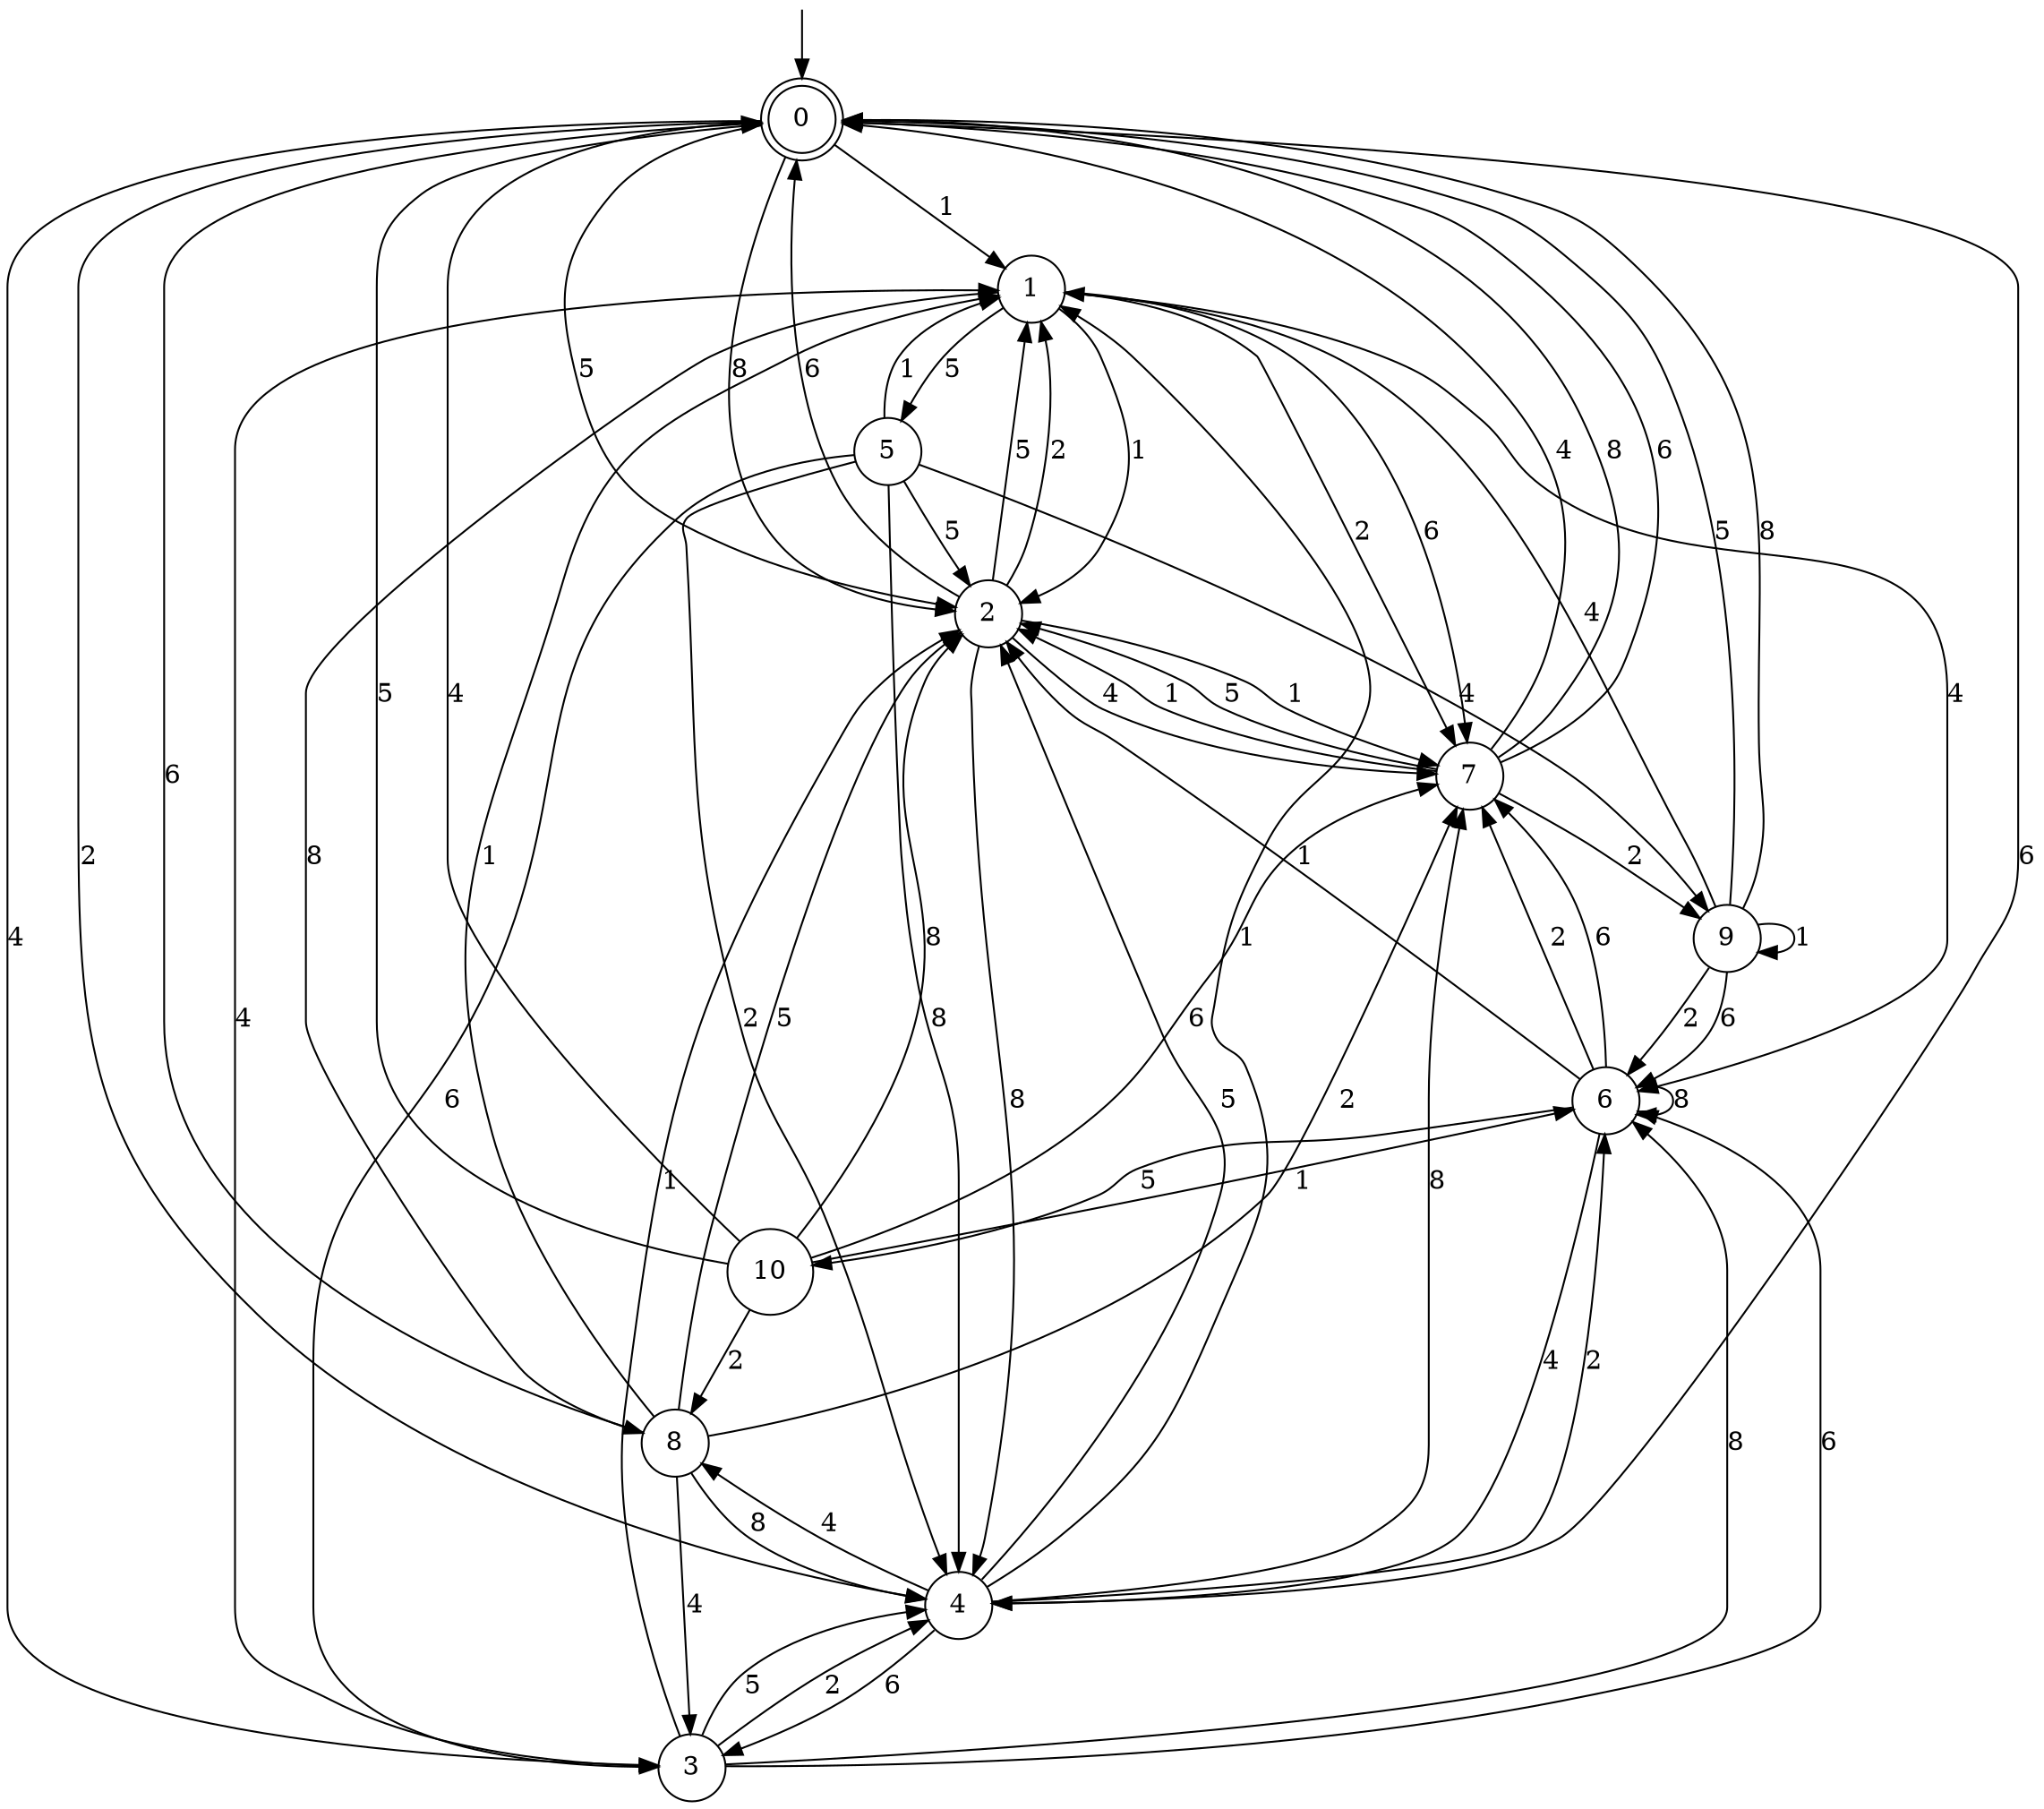 digraph g {

	s0 [shape="doublecircle" label="0"];
	s1 [shape="circle" label="1"];
	s2 [shape="circle" label="2"];
	s3 [shape="circle" label="3"];
	s4 [shape="circle" label="4"];
	s5 [shape="circle" label="5"];
	s6 [shape="circle" label="6"];
	s7 [shape="circle" label="7"];
	s8 [shape="circle" label="8"];
	s9 [shape="circle" label="9"];
	s10 [shape="circle" label="10"];
	s0 -> s1 [label="1"];
	s0 -> s2 [label="5"];
	s0 -> s3 [label="4"];
	s0 -> s4 [label="2"];
	s0 -> s2 [label="8"];
	s0 -> s4 [label="6"];
	s1 -> s2 [label="1"];
	s1 -> s5 [label="5"];
	s1 -> s6 [label="4"];
	s1 -> s7 [label="2"];
	s1 -> s8 [label="8"];
	s1 -> s7 [label="6"];
	s2 -> s7 [label="1"];
	s2 -> s1 [label="5"];
	s2 -> s7 [label="4"];
	s2 -> s1 [label="2"];
	s2 -> s4 [label="8"];
	s2 -> s0 [label="6"];
	s3 -> s2 [label="1"];
	s3 -> s4 [label="5"];
	s3 -> s1 [label="4"];
	s3 -> s4 [label="2"];
	s3 -> s6 [label="8"];
	s3 -> s6 [label="6"];
	s4 -> s1 [label="1"];
	s4 -> s2 [label="5"];
	s4 -> s8 [label="4"];
	s4 -> s6 [label="2"];
	s4 -> s7 [label="8"];
	s4 -> s3 [label="6"];
	s5 -> s1 [label="1"];
	s5 -> s2 [label="5"];
	s5 -> s9 [label="4"];
	s5 -> s4 [label="2"];
	s5 -> s4 [label="8"];
	s5 -> s3 [label="6"];
	s6 -> s2 [label="1"];
	s6 -> s10 [label="5"];
	s6 -> s4 [label="4"];
	s6 -> s7 [label="2"];
	s6 -> s6 [label="8"];
	s6 -> s7 [label="6"];
	s7 -> s2 [label="1"];
	s7 -> s2 [label="5"];
	s7 -> s0 [label="4"];
	s7 -> s9 [label="2"];
	s7 -> s0 [label="8"];
	s7 -> s0 [label="6"];
	s8 -> s1 [label="1"];
	s8 -> s2 [label="5"];
	s8 -> s3 [label="4"];
	s8 -> s7 [label="2"];
	s8 -> s4 [label="8"];
	s8 -> s0 [label="6"];
	s9 -> s9 [label="1"];
	s9 -> s0 [label="5"];
	s9 -> s1 [label="4"];
	s9 -> s6 [label="2"];
	s9 -> s0 [label="8"];
	s9 -> s6 [label="6"];
	s10 -> s6 [label="1"];
	s10 -> s0 [label="5"];
	s10 -> s0 [label="4"];
	s10 -> s8 [label="2"];
	s10 -> s2 [label="8"];
	s10 -> s7 [label="6"];

__start0 [label="" shape="none" width="0" height="0"];
__start0 -> s0;

}
